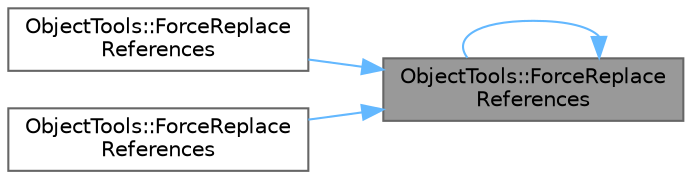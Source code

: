 digraph "ObjectTools::ForceReplaceReferences"
{
 // INTERACTIVE_SVG=YES
 // LATEX_PDF_SIZE
  bgcolor="transparent";
  edge [fontname=Helvetica,fontsize=10,labelfontname=Helvetica,labelfontsize=10];
  node [fontname=Helvetica,fontsize=10,shape=box,height=0.2,width=0.4];
  rankdir="RL";
  Node1 [id="Node000001",label="ObjectTools::ForceReplace\lReferences",height=0.2,width=0.4,color="gray40", fillcolor="grey60", style="filled", fontcolor="black",tooltip="Forcefully replaces references to passed in objects."];
  Node1 -> Node2 [id="edge1_Node000001_Node000002",dir="back",color="steelblue1",style="solid",tooltip=" "];
  Node2 [id="Node000002",label="ObjectTools::ForceReplace\lReferences",height=0.2,width=0.4,color="grey40", fillcolor="white", style="filled",URL="$d0/d69/namespaceObjectTools.html#aebda565e33be39038559177019295082",tooltip=" "];
  Node1 -> Node1 [id="edge2_Node000001_Node000001",dir="back",color="steelblue1",style="solid",tooltip=" "];
  Node1 -> Node3 [id="edge3_Node000001_Node000003",dir="back",color="steelblue1",style="solid",tooltip=" "];
  Node3 [id="Node000003",label="ObjectTools::ForceReplace\lReferences",height=0.2,width=0.4,color="grey40", fillcolor="white", style="filled",URL="$d0/d69/namespaceObjectTools.html#aa987ca4213d33a70c0493b06912f75e9",tooltip=" "];
}
